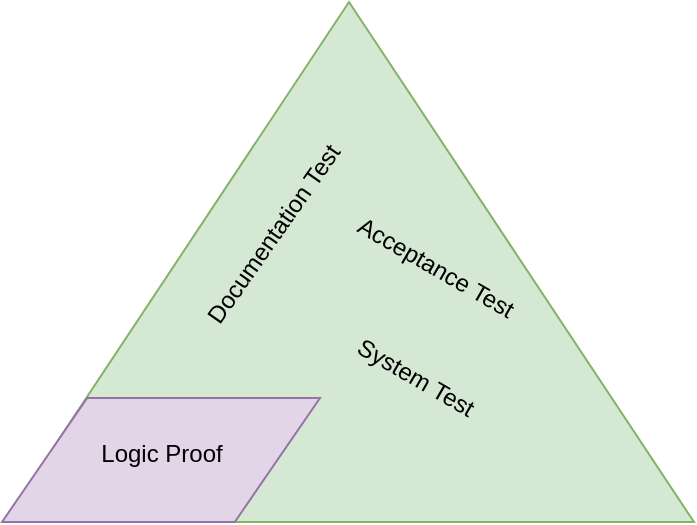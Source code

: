 <mxfile version="12.6.5" type="device"><diagram id="5v0md93MhfFcCRZXkjxR" name="Page-1"><mxGraphModel dx="460" dy="813" grid="0" gridSize="10" guides="1" tooltips="1" connect="1" arrows="1" fold="1" page="1" pageScale="1" pageWidth="850" pageHeight="1100" math="0" shadow="0"><root><mxCell id="0"/><mxCell id="1" parent="0"/><mxCell id="DBle_P48QKWrr63mwQ1R-1" value="" style="triangle;whiteSpace=wrap;html=1;rotation=-90;fillColor=#d5e8d4;strokeColor=#82b366;" vertex="1" parent="1"><mxGeometry x="97.5" y="37.5" width="260" height="345" as="geometry"/></mxCell><mxCell id="DBle_P48QKWrr63mwQ1R-3" value="System Test" style="text;html=1;strokeColor=none;fillColor=none;align=center;verticalAlign=middle;whiteSpace=wrap;rounded=0;rotation=30;" vertex="1" parent="1"><mxGeometry x="221" y="258" width="80" height="20" as="geometry"/></mxCell><mxCell id="DBle_P48QKWrr63mwQ1R-4" value="Documentation Test" style="text;html=1;strokeColor=none;fillColor=none;align=center;verticalAlign=middle;whiteSpace=wrap;rounded=0;rotation=-55;" vertex="1" parent="1"><mxGeometry x="130" y="184" width="120" height="24" as="geometry"/></mxCell><mxCell id="DBle_P48QKWrr63mwQ1R-5" value="Acceptance Test" style="text;html=1;strokeColor=none;fillColor=none;align=center;verticalAlign=middle;whiteSpace=wrap;rounded=0;rotation=30;" vertex="1" parent="1"><mxGeometry x="221" y="203" width="100" height="20" as="geometry"/></mxCell><mxCell id="DBle_P48QKWrr63mwQ1R-7" value="" style="shape=parallelogram;perimeter=parallelogramPerimeter;whiteSpace=wrap;html=1;size=0.268;fillColor=#e1d5e7;strokeColor=#9673a6;" vertex="1" parent="1"><mxGeometry x="54" y="278" width="159" height="62" as="geometry"/></mxCell><mxCell id="DBle_P48QKWrr63mwQ1R-2" value="Logic Proof" style="text;html=1;strokeColor=none;fillColor=none;align=center;verticalAlign=middle;whiteSpace=wrap;rounded=0;" vertex="1" parent="1"><mxGeometry x="93.5" y="296" width="80" height="20" as="geometry"/></mxCell></root></mxGraphModel></diagram></mxfile>